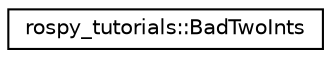 digraph "Graphical Class Hierarchy"
{
  edge [fontname="Helvetica",fontsize="10",labelfontname="Helvetica",labelfontsize="10"];
  node [fontname="Helvetica",fontsize="10",shape=record];
  rankdir="LR";
  Node1 [label="rospy_tutorials::BadTwoInts",height=0.2,width=0.4,color="black", fillcolor="white", style="filled",URL="$classrospy__tutorials_1_1_bad_two_ints.html"];
}
